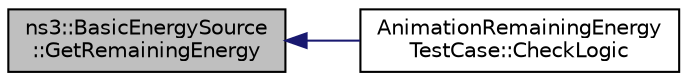 digraph "ns3::BasicEnergySource::GetRemainingEnergy"
{
  edge [fontname="Helvetica",fontsize="10",labelfontname="Helvetica",labelfontsize="10"];
  node [fontname="Helvetica",fontsize="10",shape=record];
  rankdir="LR";
  Node1 [label="ns3::BasicEnergySource\l::GetRemainingEnergy",height=0.2,width=0.4,color="black", fillcolor="grey75", style="filled", fontcolor="black"];
  Node1 -> Node2 [dir="back",color="midnightblue",fontsize="10",style="solid"];
  Node2 [label="AnimationRemainingEnergy\lTestCase::CheckLogic",height=0.2,width=0.4,color="black", fillcolor="white", style="filled",URL="$de/d8b/classAnimationRemainingEnergyTestCase.html#a3def2f707d835583c47d9d7a28c3a291",tooltip="Check logic function. "];
}
